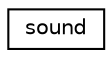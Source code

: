 digraph "Graphical Class Hierarchy"
{
 // INTERACTIVE_SVG=YES
  edge [fontname="Helvetica",fontsize="10",labelfontname="Helvetica",labelfontsize="10"];
  node [fontname="Helvetica",fontsize="10",shape=record];
  rankdir="LR";
  Node0 [label="sound",height=0.2,width=0.4,color="black", fillcolor="white", style="filled",URL="$structsound.html"];
}
